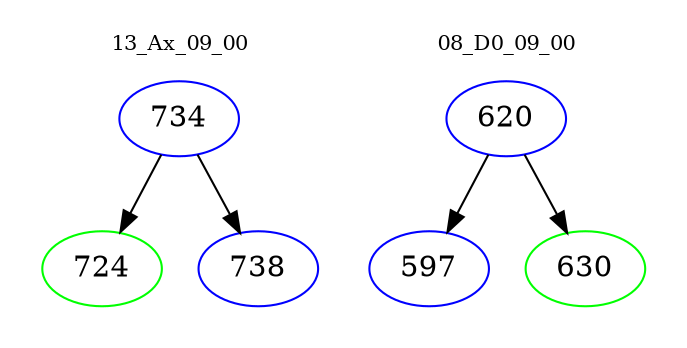 digraph{
subgraph cluster_0 {
color = white
label = "13_Ax_09_00";
fontsize=10;
T0_734 [label="734", color="blue"]
T0_734 -> T0_724 [color="black"]
T0_724 [label="724", color="green"]
T0_734 -> T0_738 [color="black"]
T0_738 [label="738", color="blue"]
}
subgraph cluster_1 {
color = white
label = "08_D0_09_00";
fontsize=10;
T1_620 [label="620", color="blue"]
T1_620 -> T1_597 [color="black"]
T1_597 [label="597", color="blue"]
T1_620 -> T1_630 [color="black"]
T1_630 [label="630", color="green"]
}
}
